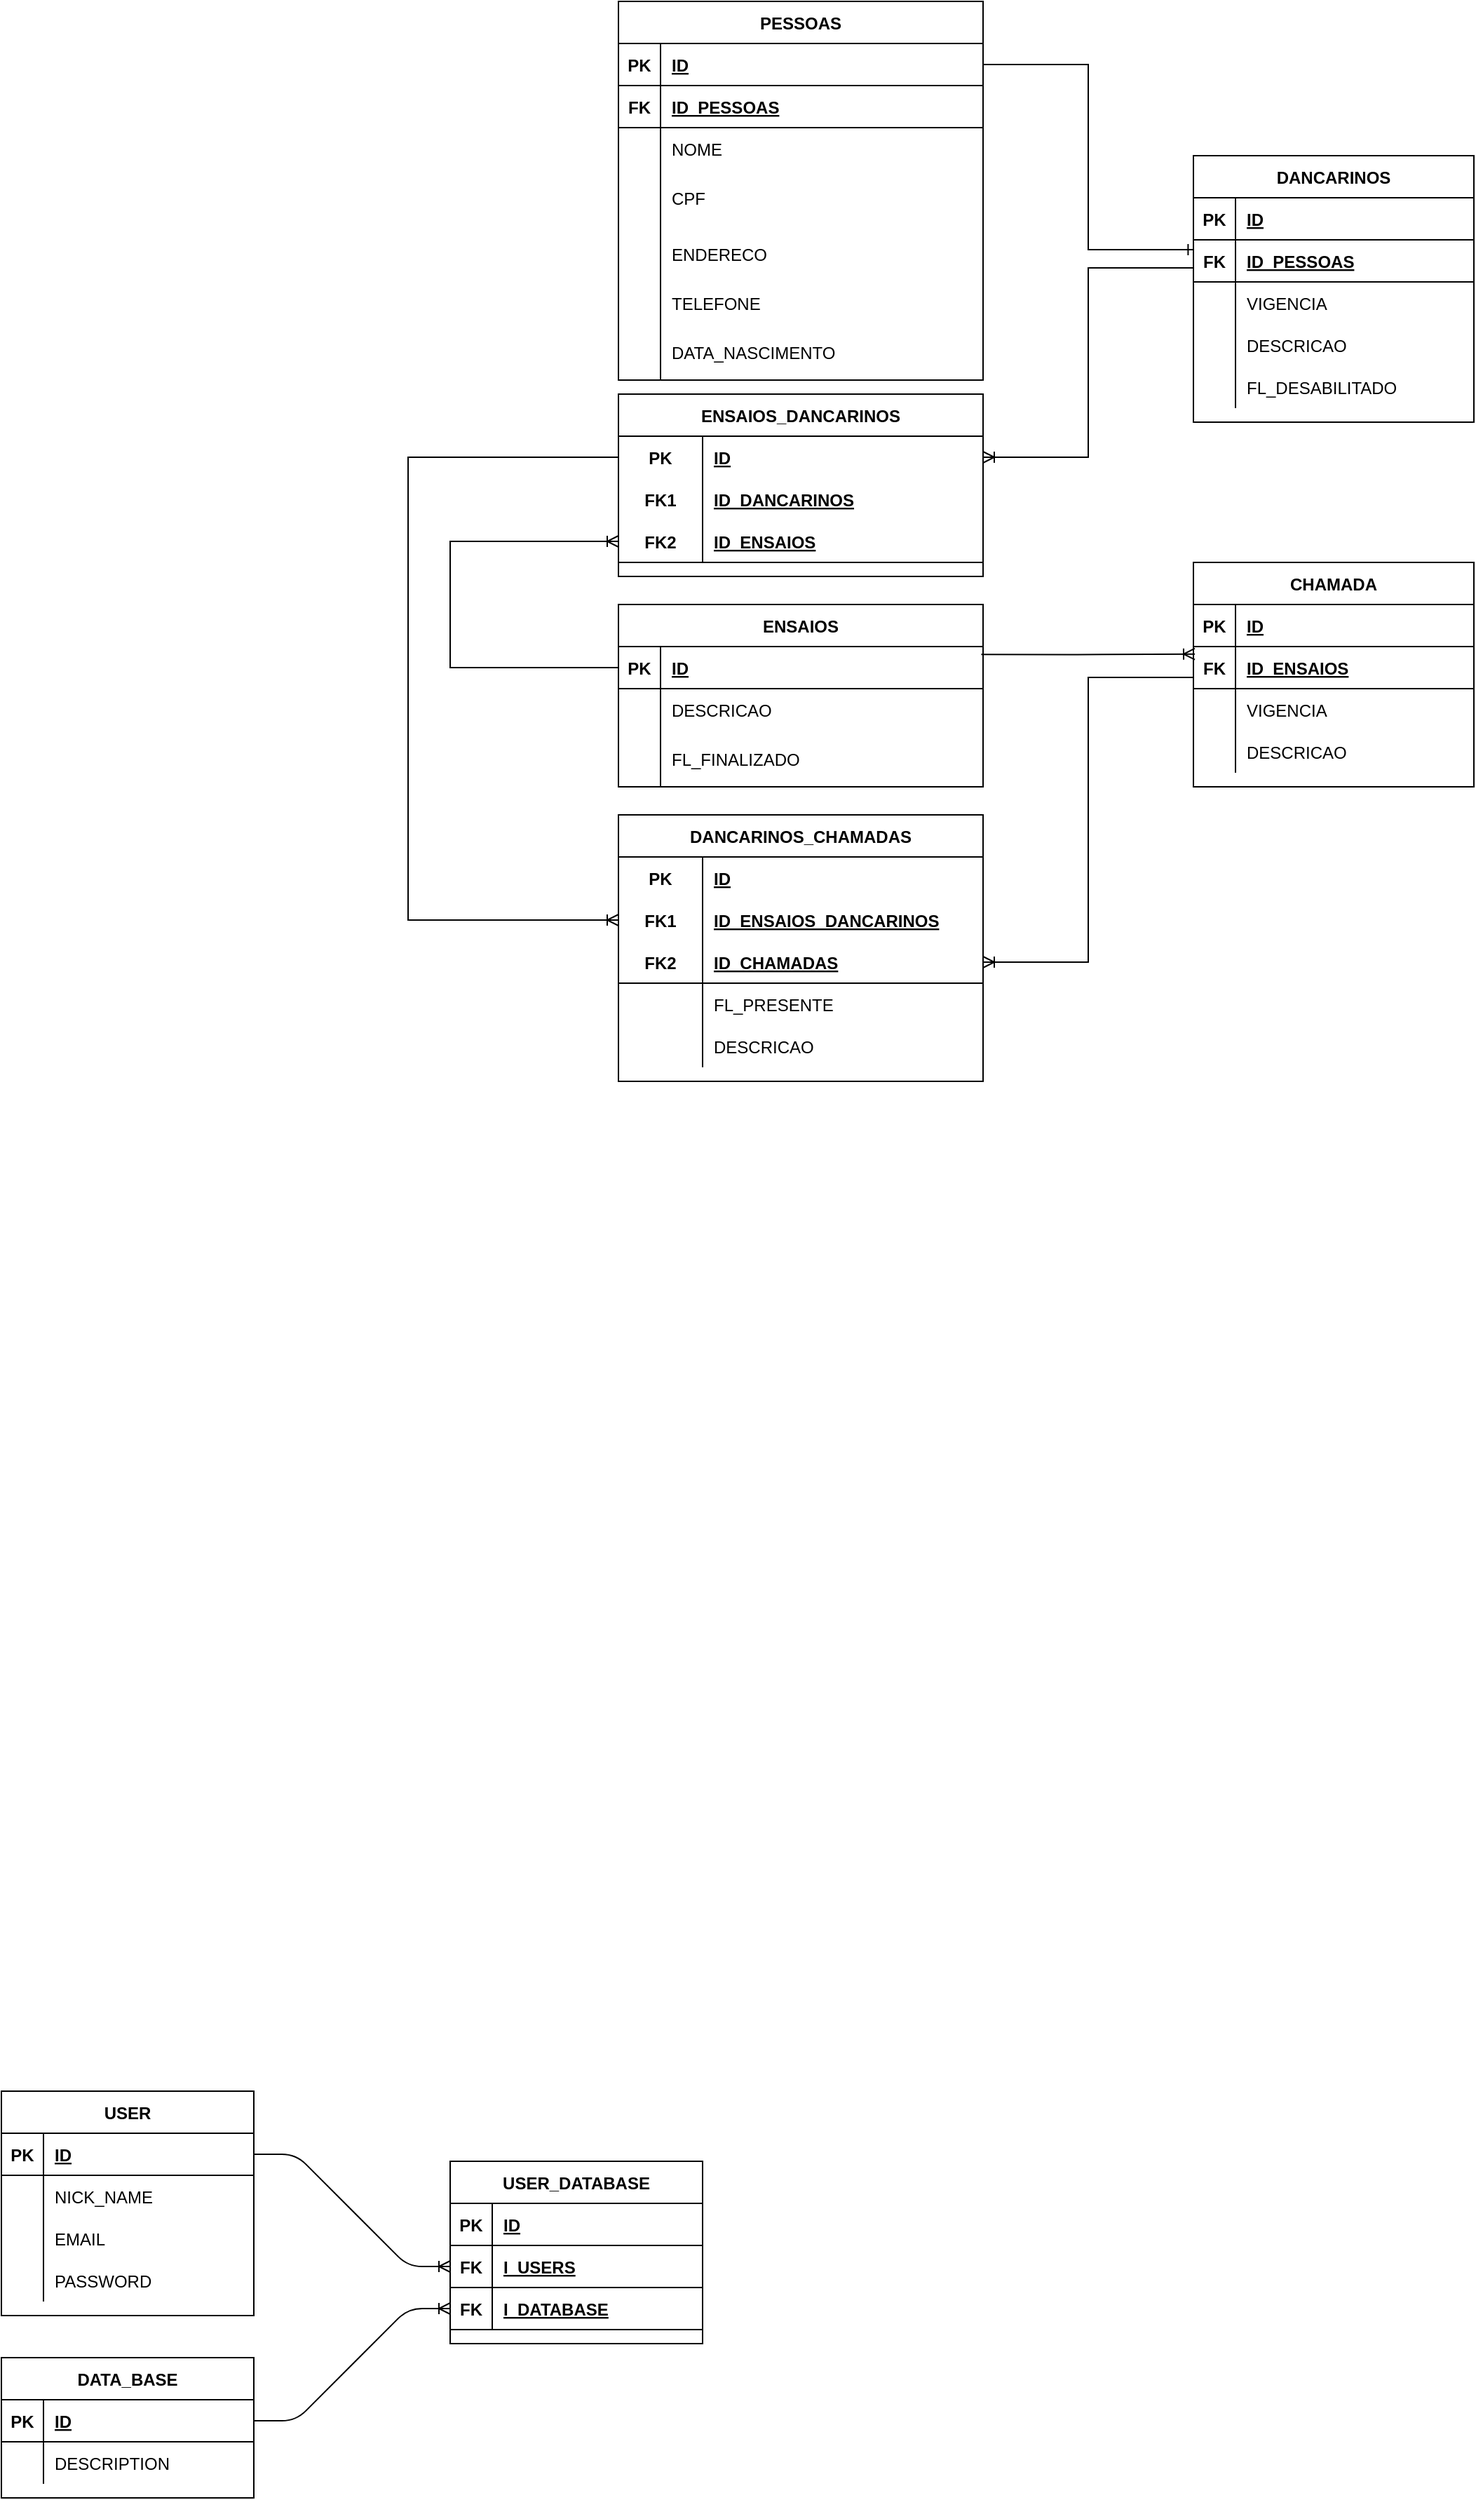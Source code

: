 <mxfile version="14.6.7" type="device"><diagram id="USJc50HPlflUoyHrsFYO" name="Page-1"><mxGraphModel dx="1014" dy="544" grid="1" gridSize="10" guides="1" tooltips="1" connect="1" arrows="1" fold="1" page="1" pageScale="1" pageWidth="1200" pageHeight="1920" math="0" shadow="0"><root><mxCell id="0"/><mxCell id="1" parent="0"/><mxCell id="LJeWKfhrNgvlmPhIjrTw-5" value="PESSOAS" style="shape=table;startSize=30;container=1;collapsible=1;childLayout=tableLayout;fixedRows=1;rowLines=0;fontStyle=1;align=center;resizeLast=1;" parent="1" vertex="1"><mxGeometry x="480" y="50" width="260" height="270" as="geometry"><mxRectangle x="100" y="160" width="80" height="30" as="alternateBounds"/></mxGeometry></mxCell><mxCell id="LJeWKfhrNgvlmPhIjrTw-6" value="" style="shape=partialRectangle;collapsible=0;dropTarget=0;pointerEvents=0;fillColor=none;top=0;left=0;bottom=1;right=0;points=[[0,0.5],[1,0.5]];portConstraint=eastwest;" parent="LJeWKfhrNgvlmPhIjrTw-5" vertex="1"><mxGeometry y="30" width="260" height="30" as="geometry"/></mxCell><mxCell id="LJeWKfhrNgvlmPhIjrTw-7" value="PK" style="shape=partialRectangle;connectable=0;fillColor=none;top=0;left=0;bottom=0;right=0;fontStyle=1;overflow=hidden;" parent="LJeWKfhrNgvlmPhIjrTw-6" vertex="1"><mxGeometry width="30" height="30" as="geometry"/></mxCell><mxCell id="LJeWKfhrNgvlmPhIjrTw-8" value="ID" style="shape=partialRectangle;connectable=0;fillColor=none;top=0;left=0;bottom=0;right=0;align=left;spacingLeft=6;fontStyle=5;overflow=hidden;" parent="LJeWKfhrNgvlmPhIjrTw-6" vertex="1"><mxGeometry x="30" width="230" height="30" as="geometry"/></mxCell><mxCell id="LJeWKfhrNgvlmPhIjrTw-24" value="" style="shape=partialRectangle;collapsible=0;dropTarget=0;pointerEvents=0;fillColor=none;top=0;left=0;bottom=1;right=0;points=[[0,0.5],[1,0.5]];portConstraint=eastwest;" parent="LJeWKfhrNgvlmPhIjrTw-5" vertex="1"><mxGeometry y="60" width="260" height="30" as="geometry"/></mxCell><mxCell id="LJeWKfhrNgvlmPhIjrTw-25" value="FK" style="shape=partialRectangle;connectable=0;fillColor=none;top=0;left=0;bottom=0;right=0;fontStyle=1;overflow=hidden;" parent="LJeWKfhrNgvlmPhIjrTw-24" vertex="1"><mxGeometry width="30" height="30" as="geometry"/></mxCell><mxCell id="LJeWKfhrNgvlmPhIjrTw-26" value="ID_PESSOAS" style="shape=partialRectangle;connectable=0;fillColor=none;top=0;left=0;bottom=0;right=0;align=left;spacingLeft=6;fontStyle=5;overflow=hidden;" parent="LJeWKfhrNgvlmPhIjrTw-24" vertex="1"><mxGeometry x="30" width="230" height="30" as="geometry"/></mxCell><mxCell id="LJeWKfhrNgvlmPhIjrTw-9" value="" style="shape=partialRectangle;collapsible=0;dropTarget=0;pointerEvents=0;fillColor=none;top=0;left=0;bottom=0;right=0;points=[[0,0.5],[1,0.5]];portConstraint=eastwest;" parent="LJeWKfhrNgvlmPhIjrTw-5" vertex="1"><mxGeometry y="90" width="260" height="30" as="geometry"/></mxCell><mxCell id="LJeWKfhrNgvlmPhIjrTw-10" value="" style="shape=partialRectangle;connectable=0;fillColor=none;top=0;left=0;bottom=0;right=0;editable=1;overflow=hidden;" parent="LJeWKfhrNgvlmPhIjrTw-9" vertex="1"><mxGeometry width="30" height="30" as="geometry"/></mxCell><mxCell id="LJeWKfhrNgvlmPhIjrTw-11" value="NOME" style="shape=partialRectangle;connectable=0;fillColor=none;top=0;left=0;bottom=0;right=0;align=left;spacingLeft=6;overflow=hidden;" parent="LJeWKfhrNgvlmPhIjrTw-9" vertex="1"><mxGeometry x="30" width="230" height="30" as="geometry"/></mxCell><mxCell id="LJeWKfhrNgvlmPhIjrTw-27" value="" style="shape=partialRectangle;collapsible=0;dropTarget=0;pointerEvents=0;fillColor=none;top=0;left=0;bottom=0;right=0;points=[[0,0.5],[1,0.5]];portConstraint=eastwest;" parent="LJeWKfhrNgvlmPhIjrTw-5" vertex="1"><mxGeometry y="120" width="260" height="40" as="geometry"/></mxCell><mxCell id="LJeWKfhrNgvlmPhIjrTw-28" value="" style="shape=partialRectangle;connectable=0;fillColor=none;top=0;left=0;bottom=0;right=0;editable=1;overflow=hidden;" parent="LJeWKfhrNgvlmPhIjrTw-27" vertex="1"><mxGeometry width="30" height="40" as="geometry"/></mxCell><mxCell id="LJeWKfhrNgvlmPhIjrTw-29" value="CPF" style="shape=partialRectangle;connectable=0;fillColor=none;top=0;left=0;bottom=0;right=0;align=left;spacingLeft=6;overflow=hidden;" parent="LJeWKfhrNgvlmPhIjrTw-27" vertex="1"><mxGeometry x="30" width="230" height="40" as="geometry"/></mxCell><mxCell id="LJeWKfhrNgvlmPhIjrTw-12" value="" style="shape=partialRectangle;collapsible=0;dropTarget=0;pointerEvents=0;fillColor=none;top=0;left=0;bottom=0;right=0;points=[[0,0.5],[1,0.5]];portConstraint=eastwest;" parent="LJeWKfhrNgvlmPhIjrTw-5" vertex="1"><mxGeometry y="160" width="260" height="40" as="geometry"/></mxCell><mxCell id="LJeWKfhrNgvlmPhIjrTw-13" value="" style="shape=partialRectangle;connectable=0;fillColor=none;top=0;left=0;bottom=0;right=0;editable=1;overflow=hidden;" parent="LJeWKfhrNgvlmPhIjrTw-12" vertex="1"><mxGeometry width="30" height="40" as="geometry"/></mxCell><mxCell id="LJeWKfhrNgvlmPhIjrTw-14" value="ENDERECO" style="shape=partialRectangle;connectable=0;fillColor=none;top=0;left=0;bottom=0;right=0;align=left;spacingLeft=6;overflow=hidden;" parent="LJeWKfhrNgvlmPhIjrTw-12" vertex="1"><mxGeometry x="30" width="230" height="40" as="geometry"/></mxCell><mxCell id="LJeWKfhrNgvlmPhIjrTw-15" value="" style="shape=partialRectangle;collapsible=0;dropTarget=0;pointerEvents=0;fillColor=none;top=0;left=0;bottom=0;right=0;points=[[0,0.5],[1,0.5]];portConstraint=eastwest;" parent="LJeWKfhrNgvlmPhIjrTw-5" vertex="1"><mxGeometry y="200" width="260" height="30" as="geometry"/></mxCell><mxCell id="LJeWKfhrNgvlmPhIjrTw-16" value="" style="shape=partialRectangle;connectable=0;fillColor=none;top=0;left=0;bottom=0;right=0;editable=1;overflow=hidden;" parent="LJeWKfhrNgvlmPhIjrTw-15" vertex="1"><mxGeometry width="30" height="30" as="geometry"/></mxCell><mxCell id="LJeWKfhrNgvlmPhIjrTw-17" value="TELEFONE" style="shape=partialRectangle;connectable=0;fillColor=none;top=0;left=0;bottom=0;right=0;align=left;spacingLeft=6;overflow=hidden;" parent="LJeWKfhrNgvlmPhIjrTw-15" vertex="1"><mxGeometry x="30" width="230" height="30" as="geometry"/></mxCell><mxCell id="LJeWKfhrNgvlmPhIjrTw-21" value="" style="shape=partialRectangle;collapsible=0;dropTarget=0;pointerEvents=0;fillColor=none;top=0;left=0;bottom=0;right=0;points=[[0,0.5],[1,0.5]];portConstraint=eastwest;" parent="LJeWKfhrNgvlmPhIjrTw-5" vertex="1"><mxGeometry y="230" width="260" height="40" as="geometry"/></mxCell><mxCell id="LJeWKfhrNgvlmPhIjrTw-22" value="" style="shape=partialRectangle;connectable=0;fillColor=none;top=0;left=0;bottom=0;right=0;editable=1;overflow=hidden;" parent="LJeWKfhrNgvlmPhIjrTw-21" vertex="1"><mxGeometry width="30" height="40" as="geometry"/></mxCell><mxCell id="LJeWKfhrNgvlmPhIjrTw-23" value="DATA_NASCIMENTO" style="shape=partialRectangle;connectable=0;fillColor=none;top=0;left=0;bottom=0;right=0;align=left;spacingLeft=6;overflow=hidden;" parent="LJeWKfhrNgvlmPhIjrTw-21" vertex="1"><mxGeometry x="30" width="230" height="40" as="geometry"/></mxCell><mxCell id="LJeWKfhrNgvlmPhIjrTw-30" value="DANCARINOS" style="shape=table;startSize=30;container=1;collapsible=1;childLayout=tableLayout;fixedRows=1;rowLines=0;fontStyle=1;align=center;resizeLast=1;" parent="1" vertex="1"><mxGeometry x="890" y="160" width="200" height="190" as="geometry"><mxRectangle x="300" y="160" width="90" height="30" as="alternateBounds"/></mxGeometry></mxCell><mxCell id="LJeWKfhrNgvlmPhIjrTw-31" value="" style="shape=partialRectangle;collapsible=0;dropTarget=0;pointerEvents=0;fillColor=none;top=0;left=0;bottom=1;right=0;points=[[0,0.5],[1,0.5]];portConstraint=eastwest;" parent="LJeWKfhrNgvlmPhIjrTw-30" vertex="1"><mxGeometry y="30" width="200" height="30" as="geometry"/></mxCell><mxCell id="LJeWKfhrNgvlmPhIjrTw-32" value="PK" style="shape=partialRectangle;connectable=0;fillColor=none;top=0;left=0;bottom=0;right=0;fontStyle=1;overflow=hidden;" parent="LJeWKfhrNgvlmPhIjrTw-31" vertex="1"><mxGeometry width="30" height="30" as="geometry"/></mxCell><mxCell id="LJeWKfhrNgvlmPhIjrTw-33" value="ID" style="shape=partialRectangle;connectable=0;fillColor=none;top=0;left=0;bottom=0;right=0;align=left;spacingLeft=6;fontStyle=5;overflow=hidden;" parent="LJeWKfhrNgvlmPhIjrTw-31" vertex="1"><mxGeometry x="30" width="170" height="30" as="geometry"/></mxCell><mxCell id="LJeWKfhrNgvlmPhIjrTw-43" value="" style="shape=partialRectangle;collapsible=0;dropTarget=0;pointerEvents=0;fillColor=none;top=0;left=0;bottom=1;right=0;points=[[0,0.5],[1,0.5]];portConstraint=eastwest;" parent="LJeWKfhrNgvlmPhIjrTw-30" vertex="1"><mxGeometry y="60" width="200" height="30" as="geometry"/></mxCell><mxCell id="LJeWKfhrNgvlmPhIjrTw-44" value="FK" style="shape=partialRectangle;connectable=0;fillColor=none;top=0;left=0;bottom=0;right=0;fontStyle=1;overflow=hidden;" parent="LJeWKfhrNgvlmPhIjrTw-43" vertex="1"><mxGeometry width="30" height="30" as="geometry"/></mxCell><mxCell id="LJeWKfhrNgvlmPhIjrTw-45" value="ID_PESSOAS" style="shape=partialRectangle;connectable=0;fillColor=none;top=0;left=0;bottom=0;right=0;align=left;spacingLeft=6;fontStyle=5;overflow=hidden;" parent="LJeWKfhrNgvlmPhIjrTw-43" vertex="1"><mxGeometry x="30" width="170" height="30" as="geometry"/></mxCell><mxCell id="LJeWKfhrNgvlmPhIjrTw-34" value="" style="shape=partialRectangle;collapsible=0;dropTarget=0;pointerEvents=0;fillColor=none;top=0;left=0;bottom=0;right=0;points=[[0,0.5],[1,0.5]];portConstraint=eastwest;" parent="LJeWKfhrNgvlmPhIjrTw-30" vertex="1"><mxGeometry y="90" width="200" height="30" as="geometry"/></mxCell><mxCell id="LJeWKfhrNgvlmPhIjrTw-35" value="" style="shape=partialRectangle;connectable=0;fillColor=none;top=0;left=0;bottom=0;right=0;editable=1;overflow=hidden;" parent="LJeWKfhrNgvlmPhIjrTw-34" vertex="1"><mxGeometry width="30" height="30" as="geometry"/></mxCell><mxCell id="LJeWKfhrNgvlmPhIjrTw-36" value="VIGENCIA" style="shape=partialRectangle;connectable=0;fillColor=none;top=0;left=0;bottom=0;right=0;align=left;spacingLeft=6;overflow=hidden;" parent="LJeWKfhrNgvlmPhIjrTw-34" vertex="1"><mxGeometry x="30" width="170" height="30" as="geometry"/></mxCell><mxCell id="LJeWKfhrNgvlmPhIjrTw-51" value="" style="shape=partialRectangle;collapsible=0;dropTarget=0;pointerEvents=0;fillColor=none;top=0;left=0;bottom=0;right=0;points=[[0,0.5],[1,0.5]];portConstraint=eastwest;" parent="LJeWKfhrNgvlmPhIjrTw-30" vertex="1"><mxGeometry y="120" width="200" height="30" as="geometry"/></mxCell><mxCell id="LJeWKfhrNgvlmPhIjrTw-52" value="" style="shape=partialRectangle;connectable=0;fillColor=none;top=0;left=0;bottom=0;right=0;editable=1;overflow=hidden;" parent="LJeWKfhrNgvlmPhIjrTw-51" vertex="1"><mxGeometry width="30" height="30" as="geometry"/></mxCell><mxCell id="LJeWKfhrNgvlmPhIjrTw-53" value="DESCRICAO" style="shape=partialRectangle;connectable=0;fillColor=none;top=0;left=0;bottom=0;right=0;align=left;spacingLeft=6;overflow=hidden;" parent="LJeWKfhrNgvlmPhIjrTw-51" vertex="1"><mxGeometry x="30" width="170" height="30" as="geometry"/></mxCell><mxCell id="LJeWKfhrNgvlmPhIjrTw-87" value="" style="shape=partialRectangle;collapsible=0;dropTarget=0;pointerEvents=0;fillColor=none;top=0;left=0;bottom=0;right=0;points=[[0,0.5],[1,0.5]];portConstraint=eastwest;" parent="LJeWKfhrNgvlmPhIjrTw-30" vertex="1"><mxGeometry y="150" width="200" height="30" as="geometry"/></mxCell><mxCell id="LJeWKfhrNgvlmPhIjrTw-88" value="" style="shape=partialRectangle;connectable=0;fillColor=none;top=0;left=0;bottom=0;right=0;editable=1;overflow=hidden;" parent="LJeWKfhrNgvlmPhIjrTw-87" vertex="1"><mxGeometry width="30" height="30" as="geometry"/></mxCell><mxCell id="LJeWKfhrNgvlmPhIjrTw-89" value="FL_DESABILITADO" style="shape=partialRectangle;connectable=0;fillColor=none;top=0;left=0;bottom=0;right=0;align=left;spacingLeft=6;overflow=hidden;" parent="LJeWKfhrNgvlmPhIjrTw-87" vertex="1"><mxGeometry x="30" width="170" height="30" as="geometry"/></mxCell><mxCell id="LJeWKfhrNgvlmPhIjrTw-50" value="" style="edgeStyle=orthogonalEdgeStyle;fontSize=12;html=1;endArrow=ERone;endFill=1;exitX=1;exitY=0.5;exitDx=0;exitDy=0;entryX=0.001;entryY=0.233;entryDx=0;entryDy=0;rounded=0;entryPerimeter=0;" parent="1" source="LJeWKfhrNgvlmPhIjrTw-6" target="LJeWKfhrNgvlmPhIjrTw-43" edge="1"><mxGeometry width="100" height="100" relative="1" as="geometry"><mxPoint x="760" y="260" as="sourcePoint"/><mxPoint x="860" y="160" as="targetPoint"/></mxGeometry></mxCell><mxCell id="LJeWKfhrNgvlmPhIjrTw-54" value="CHAMADA" style="shape=table;startSize=30;container=1;collapsible=1;childLayout=tableLayout;fixedRows=1;rowLines=0;fontStyle=1;align=center;resizeLast=1;" parent="1" vertex="1"><mxGeometry x="890" y="450" width="200" height="160" as="geometry"/></mxCell><mxCell id="LJeWKfhrNgvlmPhIjrTw-55" value="" style="shape=partialRectangle;collapsible=0;dropTarget=0;pointerEvents=0;fillColor=none;top=0;left=0;bottom=1;right=0;points=[[0,0.5],[1,0.5]];portConstraint=eastwest;" parent="LJeWKfhrNgvlmPhIjrTw-54" vertex="1"><mxGeometry y="30" width="200" height="30" as="geometry"/></mxCell><mxCell id="LJeWKfhrNgvlmPhIjrTw-56" value="PK" style="shape=partialRectangle;connectable=0;fillColor=none;top=0;left=0;bottom=0;right=0;fontStyle=1;overflow=hidden;" parent="LJeWKfhrNgvlmPhIjrTw-55" vertex="1"><mxGeometry width="30" height="30" as="geometry"/></mxCell><mxCell id="LJeWKfhrNgvlmPhIjrTw-57" value="ID" style="shape=partialRectangle;connectable=0;fillColor=none;top=0;left=0;bottom=0;right=0;align=left;spacingLeft=6;fontStyle=5;overflow=hidden;" parent="LJeWKfhrNgvlmPhIjrTw-55" vertex="1"><mxGeometry x="30" width="170" height="30" as="geometry"/></mxCell><mxCell id="65yO_l4SP4RYfRpRZC5m-45" value="" style="shape=partialRectangle;collapsible=0;dropTarget=0;pointerEvents=0;fillColor=none;top=0;left=0;bottom=1;right=0;points=[[0,0.5],[1,0.5]];portConstraint=eastwest;" vertex="1" parent="LJeWKfhrNgvlmPhIjrTw-54"><mxGeometry y="60" width="200" height="30" as="geometry"/></mxCell><mxCell id="65yO_l4SP4RYfRpRZC5m-46" value="FK" style="shape=partialRectangle;connectable=0;fillColor=none;top=0;left=0;bottom=0;right=0;fontStyle=1;overflow=hidden;" vertex="1" parent="65yO_l4SP4RYfRpRZC5m-45"><mxGeometry width="30" height="30" as="geometry"/></mxCell><mxCell id="65yO_l4SP4RYfRpRZC5m-47" value="ID_ENSAIOS" style="shape=partialRectangle;connectable=0;fillColor=none;top=0;left=0;bottom=0;right=0;align=left;spacingLeft=6;fontStyle=5;overflow=hidden;" vertex="1" parent="65yO_l4SP4RYfRpRZC5m-45"><mxGeometry x="30" width="170" height="30" as="geometry"/></mxCell><mxCell id="LJeWKfhrNgvlmPhIjrTw-58" value="" style="shape=partialRectangle;collapsible=0;dropTarget=0;pointerEvents=0;fillColor=none;top=0;left=0;bottom=0;right=0;points=[[0,0.5],[1,0.5]];portConstraint=eastwest;" parent="LJeWKfhrNgvlmPhIjrTw-54" vertex="1"><mxGeometry y="90" width="200" height="30" as="geometry"/></mxCell><mxCell id="LJeWKfhrNgvlmPhIjrTw-59" value="" style="shape=partialRectangle;connectable=0;fillColor=none;top=0;left=0;bottom=0;right=0;editable=1;overflow=hidden;" parent="LJeWKfhrNgvlmPhIjrTw-58" vertex="1"><mxGeometry width="30" height="30" as="geometry"/></mxCell><mxCell id="LJeWKfhrNgvlmPhIjrTw-60" value="VIGENCIA" style="shape=partialRectangle;connectable=0;fillColor=none;top=0;left=0;bottom=0;right=0;align=left;spacingLeft=6;overflow=hidden;" parent="LJeWKfhrNgvlmPhIjrTw-58" vertex="1"><mxGeometry x="30" width="170" height="30" as="geometry"/></mxCell><mxCell id="LJeWKfhrNgvlmPhIjrTw-67" value="" style="shape=partialRectangle;collapsible=0;dropTarget=0;pointerEvents=0;fillColor=none;top=0;left=0;bottom=0;right=0;points=[[0,0.5],[1,0.5]];portConstraint=eastwest;" parent="LJeWKfhrNgvlmPhIjrTw-54" vertex="1"><mxGeometry y="120" width="200" height="30" as="geometry"/></mxCell><mxCell id="LJeWKfhrNgvlmPhIjrTw-68" value="" style="shape=partialRectangle;connectable=0;fillColor=none;top=0;left=0;bottom=0;right=0;editable=1;overflow=hidden;" parent="LJeWKfhrNgvlmPhIjrTw-67" vertex="1"><mxGeometry width="30" height="30" as="geometry"/></mxCell><mxCell id="LJeWKfhrNgvlmPhIjrTw-69" value="DESCRICAO" style="shape=partialRectangle;connectable=0;fillColor=none;top=0;left=0;bottom=0;right=0;align=left;spacingLeft=6;overflow=hidden;" parent="LJeWKfhrNgvlmPhIjrTw-67" vertex="1"><mxGeometry x="30" width="170" height="30" as="geometry"/></mxCell><mxCell id="LJeWKfhrNgvlmPhIjrTw-90" value="DANCARINOS_CHAMADAS" style="shape=table;startSize=30;container=1;collapsible=1;childLayout=tableLayout;fixedRows=1;rowLines=0;fontStyle=1;align=center;resizeLast=1;" parent="1" vertex="1"><mxGeometry x="480" y="630" width="260" height="190" as="geometry"/></mxCell><mxCell id="LJeWKfhrNgvlmPhIjrTw-91" value="" style="shape=partialRectangle;collapsible=0;dropTarget=0;pointerEvents=0;fillColor=none;top=0;left=0;bottom=0;right=0;points=[[0,0.5],[1,0.5]];portConstraint=eastwest;" parent="LJeWKfhrNgvlmPhIjrTw-90" vertex="1"><mxGeometry y="30" width="260" height="30" as="geometry"/></mxCell><mxCell id="LJeWKfhrNgvlmPhIjrTw-92" value="PK" style="shape=partialRectangle;connectable=0;fillColor=none;top=0;left=0;bottom=0;right=0;fontStyle=1;overflow=hidden;" parent="LJeWKfhrNgvlmPhIjrTw-91" vertex="1"><mxGeometry width="60" height="30" as="geometry"/></mxCell><mxCell id="LJeWKfhrNgvlmPhIjrTw-93" value="ID" style="shape=partialRectangle;connectable=0;fillColor=none;top=0;left=0;bottom=0;right=0;align=left;spacingLeft=6;fontStyle=5;overflow=hidden;" parent="LJeWKfhrNgvlmPhIjrTw-91" vertex="1"><mxGeometry x="60" width="200" height="30" as="geometry"/></mxCell><mxCell id="LJeWKfhrNgvlmPhIjrTw-103" value="" style="shape=partialRectangle;collapsible=0;dropTarget=0;pointerEvents=0;fillColor=none;top=0;left=0;bottom=0;right=0;points=[[0,0.5],[1,0.5]];portConstraint=eastwest;" parent="LJeWKfhrNgvlmPhIjrTw-90" vertex="1"><mxGeometry y="60" width="260" height="30" as="geometry"/></mxCell><mxCell id="LJeWKfhrNgvlmPhIjrTw-104" value="FK1" style="shape=partialRectangle;connectable=0;fillColor=none;top=0;left=0;bottom=0;right=0;fontStyle=1;overflow=hidden;" parent="LJeWKfhrNgvlmPhIjrTw-103" vertex="1"><mxGeometry width="60" height="30" as="geometry"/></mxCell><mxCell id="LJeWKfhrNgvlmPhIjrTw-105" value="ID_ENSAIOS_DANCARINOS" style="shape=partialRectangle;connectable=0;fillColor=none;top=0;left=0;bottom=0;right=0;align=left;spacingLeft=6;fontStyle=5;overflow=hidden;" parent="LJeWKfhrNgvlmPhIjrTw-103" vertex="1"><mxGeometry x="60" width="200" height="30" as="geometry"/></mxCell><mxCell id="LJeWKfhrNgvlmPhIjrTw-94" value="" style="shape=partialRectangle;collapsible=0;dropTarget=0;pointerEvents=0;fillColor=none;top=0;left=0;bottom=1;right=0;points=[[0,0.5],[1,0.5]];portConstraint=eastwest;" parent="LJeWKfhrNgvlmPhIjrTw-90" vertex="1"><mxGeometry y="90" width="260" height="30" as="geometry"/></mxCell><mxCell id="LJeWKfhrNgvlmPhIjrTw-95" value="FK2" style="shape=partialRectangle;connectable=0;fillColor=none;top=0;left=0;bottom=0;right=0;fontStyle=1;overflow=hidden;" parent="LJeWKfhrNgvlmPhIjrTw-94" vertex="1"><mxGeometry width="60" height="30" as="geometry"/></mxCell><mxCell id="LJeWKfhrNgvlmPhIjrTw-96" value="ID_CHAMADAS" style="shape=partialRectangle;connectable=0;fillColor=none;top=0;left=0;bottom=0;right=0;align=left;spacingLeft=6;fontStyle=5;overflow=hidden;" parent="LJeWKfhrNgvlmPhIjrTw-94" vertex="1"><mxGeometry x="60" width="200" height="30" as="geometry"/></mxCell><mxCell id="LJeWKfhrNgvlmPhIjrTw-97" value="" style="shape=partialRectangle;collapsible=0;dropTarget=0;pointerEvents=0;fillColor=none;top=0;left=0;bottom=0;right=0;points=[[0,0.5],[1,0.5]];portConstraint=eastwest;" parent="LJeWKfhrNgvlmPhIjrTw-90" vertex="1"><mxGeometry y="120" width="260" height="30" as="geometry"/></mxCell><mxCell id="LJeWKfhrNgvlmPhIjrTw-98" value="" style="shape=partialRectangle;connectable=0;fillColor=none;top=0;left=0;bottom=0;right=0;editable=1;overflow=hidden;" parent="LJeWKfhrNgvlmPhIjrTw-97" vertex="1"><mxGeometry width="60" height="30" as="geometry"/></mxCell><mxCell id="LJeWKfhrNgvlmPhIjrTw-99" value="FL_PRESENTE" style="shape=partialRectangle;connectable=0;fillColor=none;top=0;left=0;bottom=0;right=0;align=left;spacingLeft=6;overflow=hidden;" parent="LJeWKfhrNgvlmPhIjrTw-97" vertex="1"><mxGeometry x="60" width="200" height="30" as="geometry"/></mxCell><mxCell id="YcQthq3tqIMcQCUr0wP2-1" value="" style="shape=partialRectangle;collapsible=0;dropTarget=0;pointerEvents=0;fillColor=none;top=0;left=0;bottom=0;right=0;points=[[0,0.5],[1,0.5]];portConstraint=eastwest;" parent="LJeWKfhrNgvlmPhIjrTw-90" vertex="1"><mxGeometry y="150" width="260" height="30" as="geometry"/></mxCell><mxCell id="YcQthq3tqIMcQCUr0wP2-2" value="" style="shape=partialRectangle;connectable=0;fillColor=none;top=0;left=0;bottom=0;right=0;editable=1;overflow=hidden;" parent="YcQthq3tqIMcQCUr0wP2-1" vertex="1"><mxGeometry width="60" height="30" as="geometry"/></mxCell><mxCell id="YcQthq3tqIMcQCUr0wP2-3" value="DESCRICAO" style="shape=partialRectangle;connectable=0;fillColor=none;top=0;left=0;bottom=0;right=0;align=left;spacingLeft=6;overflow=hidden;" parent="YcQthq3tqIMcQCUr0wP2-1" vertex="1"><mxGeometry x="60" width="200" height="30" as="geometry"/></mxCell><mxCell id="KoCebw_anGMaRpFLdyzB-2" value="USER" style="shape=table;startSize=30;container=1;collapsible=1;childLayout=tableLayout;fixedRows=1;rowLines=0;fontStyle=1;align=center;resizeLast=1;" parent="1" vertex="1"><mxGeometry x="40" y="1540" width="180" height="160" as="geometry"/></mxCell><mxCell id="KoCebw_anGMaRpFLdyzB-3" value="" style="shape=partialRectangle;collapsible=0;dropTarget=0;pointerEvents=0;fillColor=none;top=0;left=0;bottom=1;right=0;points=[[0,0.5],[1,0.5]];portConstraint=eastwest;" parent="KoCebw_anGMaRpFLdyzB-2" vertex="1"><mxGeometry y="30" width="180" height="30" as="geometry"/></mxCell><mxCell id="KoCebw_anGMaRpFLdyzB-4" value="PK" style="shape=partialRectangle;connectable=0;fillColor=none;top=0;left=0;bottom=0;right=0;fontStyle=1;overflow=hidden;" parent="KoCebw_anGMaRpFLdyzB-3" vertex="1"><mxGeometry width="30" height="30" as="geometry"/></mxCell><mxCell id="KoCebw_anGMaRpFLdyzB-5" value="ID" style="shape=partialRectangle;connectable=0;fillColor=none;top=0;left=0;bottom=0;right=0;align=left;spacingLeft=6;fontStyle=5;overflow=hidden;" parent="KoCebw_anGMaRpFLdyzB-3" vertex="1"><mxGeometry x="30" width="150" height="30" as="geometry"/></mxCell><mxCell id="KoCebw_anGMaRpFLdyzB-6" value="" style="shape=partialRectangle;collapsible=0;dropTarget=0;pointerEvents=0;fillColor=none;top=0;left=0;bottom=0;right=0;points=[[0,0.5],[1,0.5]];portConstraint=eastwest;" parent="KoCebw_anGMaRpFLdyzB-2" vertex="1"><mxGeometry y="60" width="180" height="30" as="geometry"/></mxCell><mxCell id="KoCebw_anGMaRpFLdyzB-7" value="" style="shape=partialRectangle;connectable=0;fillColor=none;top=0;left=0;bottom=0;right=0;editable=1;overflow=hidden;" parent="KoCebw_anGMaRpFLdyzB-6" vertex="1"><mxGeometry width="30" height="30" as="geometry"/></mxCell><mxCell id="KoCebw_anGMaRpFLdyzB-8" value="NICK_NAME" style="shape=partialRectangle;connectable=0;fillColor=none;top=0;left=0;bottom=0;right=0;align=left;spacingLeft=6;overflow=hidden;" parent="KoCebw_anGMaRpFLdyzB-6" vertex="1"><mxGeometry x="30" width="150" height="30" as="geometry"/></mxCell><mxCell id="KoCebw_anGMaRpFLdyzB-9" value="" style="shape=partialRectangle;collapsible=0;dropTarget=0;pointerEvents=0;fillColor=none;top=0;left=0;bottom=0;right=0;points=[[0,0.5],[1,0.5]];portConstraint=eastwest;" parent="KoCebw_anGMaRpFLdyzB-2" vertex="1"><mxGeometry y="90" width="180" height="30" as="geometry"/></mxCell><mxCell id="KoCebw_anGMaRpFLdyzB-10" value="" style="shape=partialRectangle;connectable=0;fillColor=none;top=0;left=0;bottom=0;right=0;editable=1;overflow=hidden;" parent="KoCebw_anGMaRpFLdyzB-9" vertex="1"><mxGeometry width="30" height="30" as="geometry"/></mxCell><mxCell id="KoCebw_anGMaRpFLdyzB-11" value="EMAIL" style="shape=partialRectangle;connectable=0;fillColor=none;top=0;left=0;bottom=0;right=0;align=left;spacingLeft=6;overflow=hidden;" parent="KoCebw_anGMaRpFLdyzB-9" vertex="1"><mxGeometry x="30" width="150" height="30" as="geometry"/></mxCell><mxCell id="KoCebw_anGMaRpFLdyzB-12" value="" style="shape=partialRectangle;collapsible=0;dropTarget=0;pointerEvents=0;fillColor=none;top=0;left=0;bottom=0;right=0;points=[[0,0.5],[1,0.5]];portConstraint=eastwest;" parent="KoCebw_anGMaRpFLdyzB-2" vertex="1"><mxGeometry y="120" width="180" height="30" as="geometry"/></mxCell><mxCell id="KoCebw_anGMaRpFLdyzB-13" value="" style="shape=partialRectangle;connectable=0;fillColor=none;top=0;left=0;bottom=0;right=0;editable=1;overflow=hidden;" parent="KoCebw_anGMaRpFLdyzB-12" vertex="1"><mxGeometry width="30" height="30" as="geometry"/></mxCell><mxCell id="KoCebw_anGMaRpFLdyzB-14" value="PASSWORD" style="shape=partialRectangle;connectable=0;fillColor=none;top=0;left=0;bottom=0;right=0;align=left;spacingLeft=6;overflow=hidden;" parent="KoCebw_anGMaRpFLdyzB-12" vertex="1"><mxGeometry x="30" width="150" height="30" as="geometry"/></mxCell><mxCell id="KoCebw_anGMaRpFLdyzB-15" value="DATA_BASE" style="shape=table;startSize=30;container=1;collapsible=1;childLayout=tableLayout;fixedRows=1;rowLines=0;fontStyle=1;align=center;resizeLast=1;" parent="1" vertex="1"><mxGeometry x="40" y="1730" width="180" height="100.0" as="geometry"/></mxCell><mxCell id="KoCebw_anGMaRpFLdyzB-16" value="" style="shape=partialRectangle;collapsible=0;dropTarget=0;pointerEvents=0;fillColor=none;top=0;left=0;bottom=1;right=0;points=[[0,0.5],[1,0.5]];portConstraint=eastwest;" parent="KoCebw_anGMaRpFLdyzB-15" vertex="1"><mxGeometry y="30" width="180" height="30" as="geometry"/></mxCell><mxCell id="KoCebw_anGMaRpFLdyzB-17" value="PK" style="shape=partialRectangle;connectable=0;fillColor=none;top=0;left=0;bottom=0;right=0;fontStyle=1;overflow=hidden;" parent="KoCebw_anGMaRpFLdyzB-16" vertex="1"><mxGeometry width="30" height="30" as="geometry"/></mxCell><mxCell id="KoCebw_anGMaRpFLdyzB-18" value="ID" style="shape=partialRectangle;connectable=0;fillColor=none;top=0;left=0;bottom=0;right=0;align=left;spacingLeft=6;fontStyle=5;overflow=hidden;" parent="KoCebw_anGMaRpFLdyzB-16" vertex="1"><mxGeometry x="30" width="150" height="30" as="geometry"/></mxCell><mxCell id="KoCebw_anGMaRpFLdyzB-19" value="" style="shape=partialRectangle;collapsible=0;dropTarget=0;pointerEvents=0;fillColor=none;top=0;left=0;bottom=0;right=0;points=[[0,0.5],[1,0.5]];portConstraint=eastwest;" parent="KoCebw_anGMaRpFLdyzB-15" vertex="1"><mxGeometry y="60" width="180" height="30" as="geometry"/></mxCell><mxCell id="KoCebw_anGMaRpFLdyzB-20" value="" style="shape=partialRectangle;connectable=0;fillColor=none;top=0;left=0;bottom=0;right=0;editable=1;overflow=hidden;" parent="KoCebw_anGMaRpFLdyzB-19" vertex="1"><mxGeometry width="30" height="30" as="geometry"/></mxCell><mxCell id="KoCebw_anGMaRpFLdyzB-21" value="DESCRIPTION" style="shape=partialRectangle;connectable=0;fillColor=none;top=0;left=0;bottom=0;right=0;align=left;spacingLeft=6;overflow=hidden;" parent="KoCebw_anGMaRpFLdyzB-19" vertex="1"><mxGeometry x="30" width="150" height="30" as="geometry"/></mxCell><mxCell id="KoCebw_anGMaRpFLdyzB-41" value="USER_DATABASE" style="shape=table;startSize=30;container=1;collapsible=1;childLayout=tableLayout;fixedRows=1;rowLines=0;fontStyle=1;align=center;resizeLast=1;" parent="1" vertex="1"><mxGeometry x="360" y="1590" width="180" height="130" as="geometry"/></mxCell><mxCell id="KoCebw_anGMaRpFLdyzB-42" value="" style="shape=partialRectangle;collapsible=0;dropTarget=0;pointerEvents=0;fillColor=none;top=0;left=0;bottom=1;right=0;points=[[0,0.5],[1,0.5]];portConstraint=eastwest;" parent="KoCebw_anGMaRpFLdyzB-41" vertex="1"><mxGeometry y="30" width="180" height="30" as="geometry"/></mxCell><mxCell id="KoCebw_anGMaRpFLdyzB-43" value="PK" style="shape=partialRectangle;connectable=0;fillColor=none;top=0;left=0;bottom=0;right=0;fontStyle=1;overflow=hidden;" parent="KoCebw_anGMaRpFLdyzB-42" vertex="1"><mxGeometry width="30" height="30" as="geometry"/></mxCell><mxCell id="KoCebw_anGMaRpFLdyzB-44" value="ID" style="shape=partialRectangle;connectable=0;fillColor=none;top=0;left=0;bottom=0;right=0;align=left;spacingLeft=6;fontStyle=5;overflow=hidden;" parent="KoCebw_anGMaRpFLdyzB-42" vertex="1"><mxGeometry x="30" width="150" height="30" as="geometry"/></mxCell><mxCell id="KoCebw_anGMaRpFLdyzB-54" value="" style="shape=partialRectangle;collapsible=0;dropTarget=0;pointerEvents=0;fillColor=none;top=0;left=0;bottom=1;right=0;points=[[0,0.5],[1,0.5]];portConstraint=eastwest;" parent="KoCebw_anGMaRpFLdyzB-41" vertex="1"><mxGeometry y="60" width="180" height="30" as="geometry"/></mxCell><mxCell id="KoCebw_anGMaRpFLdyzB-55" value="FK" style="shape=partialRectangle;connectable=0;fillColor=none;top=0;left=0;bottom=0;right=0;fontStyle=1;overflow=hidden;" parent="KoCebw_anGMaRpFLdyzB-54" vertex="1"><mxGeometry width="30" height="30" as="geometry"/></mxCell><mxCell id="KoCebw_anGMaRpFLdyzB-56" value="I_USERS" style="shape=partialRectangle;connectable=0;fillColor=none;top=0;left=0;bottom=0;right=0;align=left;spacingLeft=6;fontStyle=5;overflow=hidden;" parent="KoCebw_anGMaRpFLdyzB-54" vertex="1"><mxGeometry x="30" width="150" height="30" as="geometry"/></mxCell><mxCell id="KoCebw_anGMaRpFLdyzB-57" value="" style="shape=partialRectangle;collapsible=0;dropTarget=0;pointerEvents=0;fillColor=none;top=0;left=0;bottom=1;right=0;points=[[0,0.5],[1,0.5]];portConstraint=eastwest;" parent="KoCebw_anGMaRpFLdyzB-41" vertex="1"><mxGeometry y="90" width="180" height="30" as="geometry"/></mxCell><mxCell id="KoCebw_anGMaRpFLdyzB-58" value="FK" style="shape=partialRectangle;connectable=0;fillColor=none;top=0;left=0;bottom=0;right=0;fontStyle=1;overflow=hidden;" parent="KoCebw_anGMaRpFLdyzB-57" vertex="1"><mxGeometry width="30" height="30" as="geometry"/></mxCell><mxCell id="KoCebw_anGMaRpFLdyzB-59" value="I_DATABASE" style="shape=partialRectangle;connectable=0;fillColor=none;top=0;left=0;bottom=0;right=0;align=left;spacingLeft=6;fontStyle=5;overflow=hidden;" parent="KoCebw_anGMaRpFLdyzB-57" vertex="1"><mxGeometry x="30" width="150" height="30" as="geometry"/></mxCell><mxCell id="KoCebw_anGMaRpFLdyzB-62" value="" style="edgeStyle=entityRelationEdgeStyle;fontSize=12;html=1;endArrow=ERoneToMany;exitX=1;exitY=0.5;exitDx=0;exitDy=0;" parent="1" source="KoCebw_anGMaRpFLdyzB-3" target="KoCebw_anGMaRpFLdyzB-54" edge="1"><mxGeometry width="100" height="100" relative="1" as="geometry"><mxPoint x="410" y="1780" as="sourcePoint"/><mxPoint x="510" y="1680" as="targetPoint"/></mxGeometry></mxCell><mxCell id="KoCebw_anGMaRpFLdyzB-63" value="" style="edgeStyle=entityRelationEdgeStyle;fontSize=12;html=1;endArrow=ERoneToMany;exitX=1;exitY=0.5;exitDx=0;exitDy=0;entryX=0;entryY=0.5;entryDx=0;entryDy=0;" parent="1" source="KoCebw_anGMaRpFLdyzB-16" target="KoCebw_anGMaRpFLdyzB-57" edge="1"><mxGeometry width="100" height="100" relative="1" as="geometry"><mxPoint x="220.0" y="1790.0" as="sourcePoint"/><mxPoint x="370.0" y="1940.0" as="targetPoint"/></mxGeometry></mxCell><mxCell id="65yO_l4SP4RYfRpRZC5m-1" value="ENSAIOS" style="shape=table;startSize=30;container=1;collapsible=1;childLayout=tableLayout;fixedRows=1;rowLines=0;fontStyle=1;align=center;resizeLast=1;" vertex="1" parent="1"><mxGeometry x="480" y="480" width="260" height="130" as="geometry"><mxRectangle x="100" y="160" width="80" height="30" as="alternateBounds"/></mxGeometry></mxCell><mxCell id="65yO_l4SP4RYfRpRZC5m-2" value="" style="shape=partialRectangle;collapsible=0;dropTarget=0;pointerEvents=0;fillColor=none;top=0;left=0;bottom=1;right=0;points=[[0,0.5],[1,0.5]];portConstraint=eastwest;" vertex="1" parent="65yO_l4SP4RYfRpRZC5m-1"><mxGeometry y="30" width="260" height="30" as="geometry"/></mxCell><mxCell id="65yO_l4SP4RYfRpRZC5m-3" value="PK" style="shape=partialRectangle;connectable=0;fillColor=none;top=0;left=0;bottom=0;right=0;fontStyle=1;overflow=hidden;" vertex="1" parent="65yO_l4SP4RYfRpRZC5m-2"><mxGeometry width="30" height="30" as="geometry"/></mxCell><mxCell id="65yO_l4SP4RYfRpRZC5m-4" value="ID" style="shape=partialRectangle;connectable=0;fillColor=none;top=0;left=0;bottom=0;right=0;align=left;spacingLeft=6;fontStyle=5;overflow=hidden;" vertex="1" parent="65yO_l4SP4RYfRpRZC5m-2"><mxGeometry x="30" width="230" height="30" as="geometry"/></mxCell><mxCell id="65yO_l4SP4RYfRpRZC5m-8" value="" style="shape=partialRectangle;collapsible=0;dropTarget=0;pointerEvents=0;fillColor=none;top=0;left=0;bottom=0;right=0;points=[[0,0.5],[1,0.5]];portConstraint=eastwest;" vertex="1" parent="65yO_l4SP4RYfRpRZC5m-1"><mxGeometry y="60" width="260" height="30" as="geometry"/></mxCell><mxCell id="65yO_l4SP4RYfRpRZC5m-9" value="" style="shape=partialRectangle;connectable=0;fillColor=none;top=0;left=0;bottom=0;right=0;editable=1;overflow=hidden;" vertex="1" parent="65yO_l4SP4RYfRpRZC5m-8"><mxGeometry width="30" height="30" as="geometry"/></mxCell><mxCell id="65yO_l4SP4RYfRpRZC5m-10" value="DESCRICAO" style="shape=partialRectangle;connectable=0;fillColor=none;top=0;left=0;bottom=0;right=0;align=left;spacingLeft=6;overflow=hidden;" vertex="1" parent="65yO_l4SP4RYfRpRZC5m-8"><mxGeometry x="30" width="230" height="30" as="geometry"/></mxCell><mxCell id="65yO_l4SP4RYfRpRZC5m-11" value="" style="shape=partialRectangle;collapsible=0;dropTarget=0;pointerEvents=0;fillColor=none;top=0;left=0;bottom=0;right=0;points=[[0,0.5],[1,0.5]];portConstraint=eastwest;" vertex="1" parent="65yO_l4SP4RYfRpRZC5m-1"><mxGeometry y="90" width="260" height="40" as="geometry"/></mxCell><mxCell id="65yO_l4SP4RYfRpRZC5m-12" value="" style="shape=partialRectangle;connectable=0;fillColor=none;top=0;left=0;bottom=0;right=0;editable=1;overflow=hidden;" vertex="1" parent="65yO_l4SP4RYfRpRZC5m-11"><mxGeometry width="30" height="40" as="geometry"/></mxCell><mxCell id="65yO_l4SP4RYfRpRZC5m-13" value="FL_FINALIZADO" style="shape=partialRectangle;connectable=0;fillColor=none;top=0;left=0;bottom=0;right=0;align=left;spacingLeft=6;overflow=hidden;" vertex="1" parent="65yO_l4SP4RYfRpRZC5m-11"><mxGeometry x="30" width="230" height="40" as="geometry"/></mxCell><mxCell id="65yO_l4SP4RYfRpRZC5m-23" value="ENSAIOS_DANCARINOS" style="shape=table;startSize=30;container=1;collapsible=1;childLayout=tableLayout;fixedRows=1;rowLines=0;fontStyle=1;align=center;resizeLast=1;" vertex="1" parent="1"><mxGeometry x="480" y="330" width="260" height="130" as="geometry"/></mxCell><mxCell id="65yO_l4SP4RYfRpRZC5m-27" value="" style="shape=partialRectangle;collapsible=0;dropTarget=0;pointerEvents=0;fillColor=none;top=0;left=0;bottom=0;right=0;points=[[0,0.5],[1,0.5]];portConstraint=eastwest;" vertex="1" parent="65yO_l4SP4RYfRpRZC5m-23"><mxGeometry y="30" width="260" height="30" as="geometry"/></mxCell><mxCell id="65yO_l4SP4RYfRpRZC5m-28" value="PK" style="shape=partialRectangle;connectable=0;fillColor=none;top=0;left=0;bottom=0;right=0;fontStyle=1;overflow=hidden;" vertex="1" parent="65yO_l4SP4RYfRpRZC5m-27"><mxGeometry width="60" height="30" as="geometry"/></mxCell><mxCell id="65yO_l4SP4RYfRpRZC5m-29" value="ID" style="shape=partialRectangle;connectable=0;fillColor=none;top=0;left=0;bottom=0;right=0;align=left;spacingLeft=6;fontStyle=5;overflow=hidden;" vertex="1" parent="65yO_l4SP4RYfRpRZC5m-27"><mxGeometry x="60" width="200" height="30" as="geometry"/></mxCell><mxCell id="65yO_l4SP4RYfRpRZC5m-49" value="" style="shape=partialRectangle;collapsible=0;dropTarget=0;pointerEvents=0;fillColor=none;top=0;left=0;bottom=0;right=0;points=[[0,0.5],[1,0.5]];portConstraint=eastwest;" vertex="1" parent="65yO_l4SP4RYfRpRZC5m-23"><mxGeometry y="60" width="260" height="30" as="geometry"/></mxCell><mxCell id="65yO_l4SP4RYfRpRZC5m-50" value="FK1" style="shape=partialRectangle;connectable=0;fillColor=none;top=0;left=0;bottom=0;right=0;fontStyle=1;overflow=hidden;" vertex="1" parent="65yO_l4SP4RYfRpRZC5m-49"><mxGeometry width="60" height="30" as="geometry"/></mxCell><mxCell id="65yO_l4SP4RYfRpRZC5m-51" value="ID_DANCARINOS" style="shape=partialRectangle;connectable=0;fillColor=none;top=0;left=0;bottom=0;right=0;align=left;spacingLeft=6;fontStyle=5;overflow=hidden;" vertex="1" parent="65yO_l4SP4RYfRpRZC5m-49"><mxGeometry x="60" width="200" height="30" as="geometry"/></mxCell><mxCell id="65yO_l4SP4RYfRpRZC5m-30" value="" style="shape=partialRectangle;collapsible=0;dropTarget=0;pointerEvents=0;fillColor=none;top=0;left=0;bottom=1;right=0;points=[[0,0.5],[1,0.5]];portConstraint=eastwest;" vertex="1" parent="65yO_l4SP4RYfRpRZC5m-23"><mxGeometry y="90" width="260" height="30" as="geometry"/></mxCell><mxCell id="65yO_l4SP4RYfRpRZC5m-31" value="FK2" style="shape=partialRectangle;connectable=0;fillColor=none;top=0;left=0;bottom=0;right=0;fontStyle=1;overflow=hidden;" vertex="1" parent="65yO_l4SP4RYfRpRZC5m-30"><mxGeometry width="60" height="30" as="geometry"/></mxCell><mxCell id="65yO_l4SP4RYfRpRZC5m-32" value="ID_ENSAIOS" style="shape=partialRectangle;connectable=0;fillColor=none;top=0;left=0;bottom=0;right=0;align=left;spacingLeft=6;fontStyle=5;overflow=hidden;" vertex="1" parent="65yO_l4SP4RYfRpRZC5m-30"><mxGeometry x="60" width="200" height="30" as="geometry"/></mxCell><mxCell id="65yO_l4SP4RYfRpRZC5m-40" value="" style="edgeStyle=elbowEdgeStyle;fontSize=12;html=1;endArrow=ERoneToMany;exitX=0;exitY=0.5;exitDx=0;exitDy=0;entryX=0;entryY=0.5;entryDx=0;entryDy=0;rounded=0;" edge="1" parent="1" source="65yO_l4SP4RYfRpRZC5m-2" target="65yO_l4SP4RYfRpRZC5m-30"><mxGeometry width="100" height="100" relative="1" as="geometry"><mxPoint x="420" y="510" as="sourcePoint"/><mxPoint x="480" y="435" as="targetPoint"/><Array as="points"><mxPoint x="360" y="510"/></Array></mxGeometry></mxCell><mxCell id="65yO_l4SP4RYfRpRZC5m-41" value="" style="edgeStyle=orthogonalEdgeStyle;fontSize=12;html=1;endArrow=ERoneToMany;entryX=1;entryY=0.5;entryDx=0;entryDy=0;exitX=0;exitY=0.5;exitDx=0;exitDy=0;rounded=0;" edge="1" parent="1" source="LJeWKfhrNgvlmPhIjrTw-43" target="65yO_l4SP4RYfRpRZC5m-27"><mxGeometry width="100" height="100" relative="1" as="geometry"><mxPoint x="810" y="130" as="sourcePoint"/><mxPoint x="820" y="370" as="targetPoint"/><Array as="points"><mxPoint x="890" y="240"/><mxPoint x="815" y="240"/><mxPoint x="815" y="375"/></Array></mxGeometry></mxCell><mxCell id="65yO_l4SP4RYfRpRZC5m-48" value="" style="edgeStyle=orthogonalEdgeStyle;fontSize=12;html=1;endArrow=ERoneToMany;exitX=0.995;exitY=0.189;exitDx=0;exitDy=0;entryX=0.005;entryY=0.178;entryDx=0;entryDy=0;entryPerimeter=0;exitPerimeter=0;" edge="1" parent="1" source="65yO_l4SP4RYfRpRZC5m-2" target="65yO_l4SP4RYfRpRZC5m-45"><mxGeometry width="100" height="100" relative="1" as="geometry"><mxPoint x="700" y="520" as="sourcePoint"/><mxPoint x="820" y="530" as="targetPoint"/></mxGeometry></mxCell><mxCell id="65yO_l4SP4RYfRpRZC5m-52" value="" style="edgeStyle=orthogonalEdgeStyle;fontSize=12;html=1;endArrow=ERoneToMany;exitX=0.002;exitY=0.733;exitDx=0;exitDy=0;exitPerimeter=0;rounded=0;entryX=1;entryY=0.5;entryDx=0;entryDy=0;" edge="1" parent="1" source="65yO_l4SP4RYfRpRZC5m-45" target="LJeWKfhrNgvlmPhIjrTw-94"><mxGeometry width="100" height="100" relative="1" as="geometry"><mxPoint x="820" y="550" as="sourcePoint"/><mxPoint x="860" y="710" as="targetPoint"/></mxGeometry></mxCell><mxCell id="65yO_l4SP4RYfRpRZC5m-53" value="" style="edgeStyle=orthogonalEdgeStyle;fontSize=12;html=1;endArrow=ERoneToMany;entryX=0;entryY=0.5;entryDx=0;entryDy=0;exitX=0;exitY=0.5;exitDx=0;exitDy=0;rounded=0;" edge="1" parent="1" source="65yO_l4SP4RYfRpRZC5m-27" target="LJeWKfhrNgvlmPhIjrTw-103"><mxGeometry width="100" height="100" relative="1" as="geometry"><mxPoint x="300" y="660" as="sourcePoint"/><mxPoint x="400" y="560" as="targetPoint"/><Array as="points"><mxPoint x="330" y="375"/><mxPoint x="330" y="705"/></Array></mxGeometry></mxCell></root></mxGraphModel></diagram></mxfile>